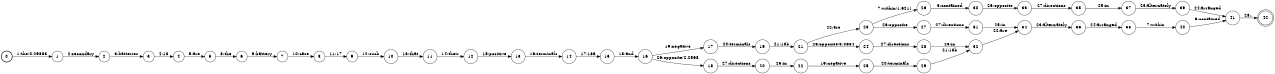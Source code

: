 digraph FST {
rankdir = LR;
size = "8.5,11";
label = "";
center = 1;
orientation = Portrait;
ranksep = "0.4";
nodesep = "0.25";
0 [label = "0", shape = circle, style = bold, fontsize = 14]
	0 -> 1 [label = "1:the/0.29883", fontsize = 14];
1 [label = "1", shape = circle, style = solid, fontsize = 14]
	1 -> 2 [label = "2:secondary", fontsize = 14];
2 [label = "2", shape = circle, style = solid, fontsize = 14]
	2 -> 3 [label = "3:batteries", fontsize = 14];
3 [label = "3", shape = circle, style = solid, fontsize = 14]
	3 -> 4 [label = "4:18", fontsize = 14];
4 [label = "4", shape = circle, style = solid, fontsize = 14]
	4 -> 5 [label = "5:are", fontsize = 14];
5 [label = "5", shape = circle, style = solid, fontsize = 14]
	5 -> 6 [label = "8:the", fontsize = 14];
6 [label = "6", shape = circle, style = solid, fontsize = 14]
	6 -> 7 [label = "9:battery", fontsize = 14];
7 [label = "7", shape = circle, style = solid, fontsize = 14]
	7 -> 8 [label = "10:case", fontsize = 14];
8 [label = "8", shape = circle, style = solid, fontsize = 14]
	8 -> 9 [label = "11:17", fontsize = 14];
9 [label = "9", shape = circle, style = solid, fontsize = 14]
	9 -> 10 [label = "12:such", fontsize = 14];
10 [label = "10", shape = circle, style = solid, fontsize = 14]
	10 -> 11 [label = "13:that", fontsize = 14];
11 [label = "11", shape = circle, style = solid, fontsize = 14]
	11 -> 12 [label = "14:their", fontsize = 14];
12 [label = "12", shape = circle, style = solid, fontsize = 14]
	12 -> 13 [label = "15:positive", fontsize = 14];
13 [label = "13", shape = circle, style = solid, fontsize = 14]
	13 -> 14 [label = "16:terminals", fontsize = 14];
14 [label = "14", shape = circle, style = solid, fontsize = 14]
	14 -> 15 [label = "17:18a", fontsize = 14];
15 [label = "15", shape = circle, style = solid, fontsize = 14]
	15 -> 16 [label = "18:and", fontsize = 14];
16 [label = "16", shape = circle, style = solid, fontsize = 14]
	16 -> 17 [label = "19:negative", fontsize = 14];
	16 -> 18 [label = "26:opposite/2.2568", fontsize = 14];
17 [label = "17", shape = circle, style = solid, fontsize = 14]
	17 -> 19 [label = "20:terminals", fontsize = 14];
18 [label = "18", shape = circle, style = solid, fontsize = 14]
	18 -> 20 [label = "27:directions", fontsize = 14];
19 [label = "19", shape = circle, style = solid, fontsize = 14]
	19 -> 21 [label = "21:18b", fontsize = 14];
20 [label = "20", shape = circle, style = solid, fontsize = 14]
	20 -> 22 [label = "25:in", fontsize = 14];
21 [label = "21", shape = circle, style = solid, fontsize = 14]
	21 -> 23 [label = "22:are", fontsize = 14];
	21 -> 24 [label = "26:opposite/3.0684", fontsize = 14];
22 [label = "22", shape = circle, style = solid, fontsize = 14]
	22 -> 25 [label = "19:negative", fontsize = 14];
23 [label = "23", shape = circle, style = solid, fontsize = 14]
	23 -> 26 [label = "7:within/1.6211", fontsize = 14];
	23 -> 27 [label = "26:opposite", fontsize = 14];
24 [label = "24", shape = circle, style = solid, fontsize = 14]
	24 -> 28 [label = "27:directions", fontsize = 14];
25 [label = "25", shape = circle, style = solid, fontsize = 14]
	25 -> 29 [label = "20:terminals", fontsize = 14];
26 [label = "26", shape = circle, style = solid, fontsize = 14]
	26 -> 30 [label = "6:contained", fontsize = 14];
27 [label = "27", shape = circle, style = solid, fontsize = 14]
	27 -> 31 [label = "27:directions", fontsize = 14];
28 [label = "28", shape = circle, style = solid, fontsize = 14]
	28 -> 32 [label = "25:in", fontsize = 14];
29 [label = "29", shape = circle, style = solid, fontsize = 14]
	29 -> 32 [label = "21:18b", fontsize = 14];
30 [label = "30", shape = circle, style = solid, fontsize = 14]
	30 -> 33 [label = "26:opposite", fontsize = 14];
31 [label = "31", shape = circle, style = solid, fontsize = 14]
	31 -> 34 [label = "25:in", fontsize = 14];
32 [label = "32", shape = circle, style = solid, fontsize = 14]
	32 -> 34 [label = "22:are", fontsize = 14];
33 [label = "33", shape = circle, style = solid, fontsize = 14]
	33 -> 35 [label = "27:directions", fontsize = 14];
34 [label = "34", shape = circle, style = solid, fontsize = 14]
	34 -> 36 [label = "23:alternately", fontsize = 14];
35 [label = "35", shape = circle, style = solid, fontsize = 14]
	35 -> 37 [label = "25:in", fontsize = 14];
36 [label = "36", shape = circle, style = solid, fontsize = 14]
	36 -> 38 [label = "24:arranged", fontsize = 14];
37 [label = "37", shape = circle, style = solid, fontsize = 14]
	37 -> 39 [label = "23:alternately", fontsize = 14];
38 [label = "38", shape = circle, style = solid, fontsize = 14]
	38 -> 40 [label = "7:within", fontsize = 14];
39 [label = "39", shape = circle, style = solid, fontsize = 14]
	39 -> 41 [label = "24:arranged", fontsize = 14];
40 [label = "40", shape = circle, style = solid, fontsize = 14]
	40 -> 41 [label = "6:contained", fontsize = 14];
41 [label = "41", shape = circle, style = solid, fontsize = 14]
	41 -> 42 [label = "28:.", fontsize = 14];
42 [label = "42", shape = doublecircle, style = solid, fontsize = 14]
}
